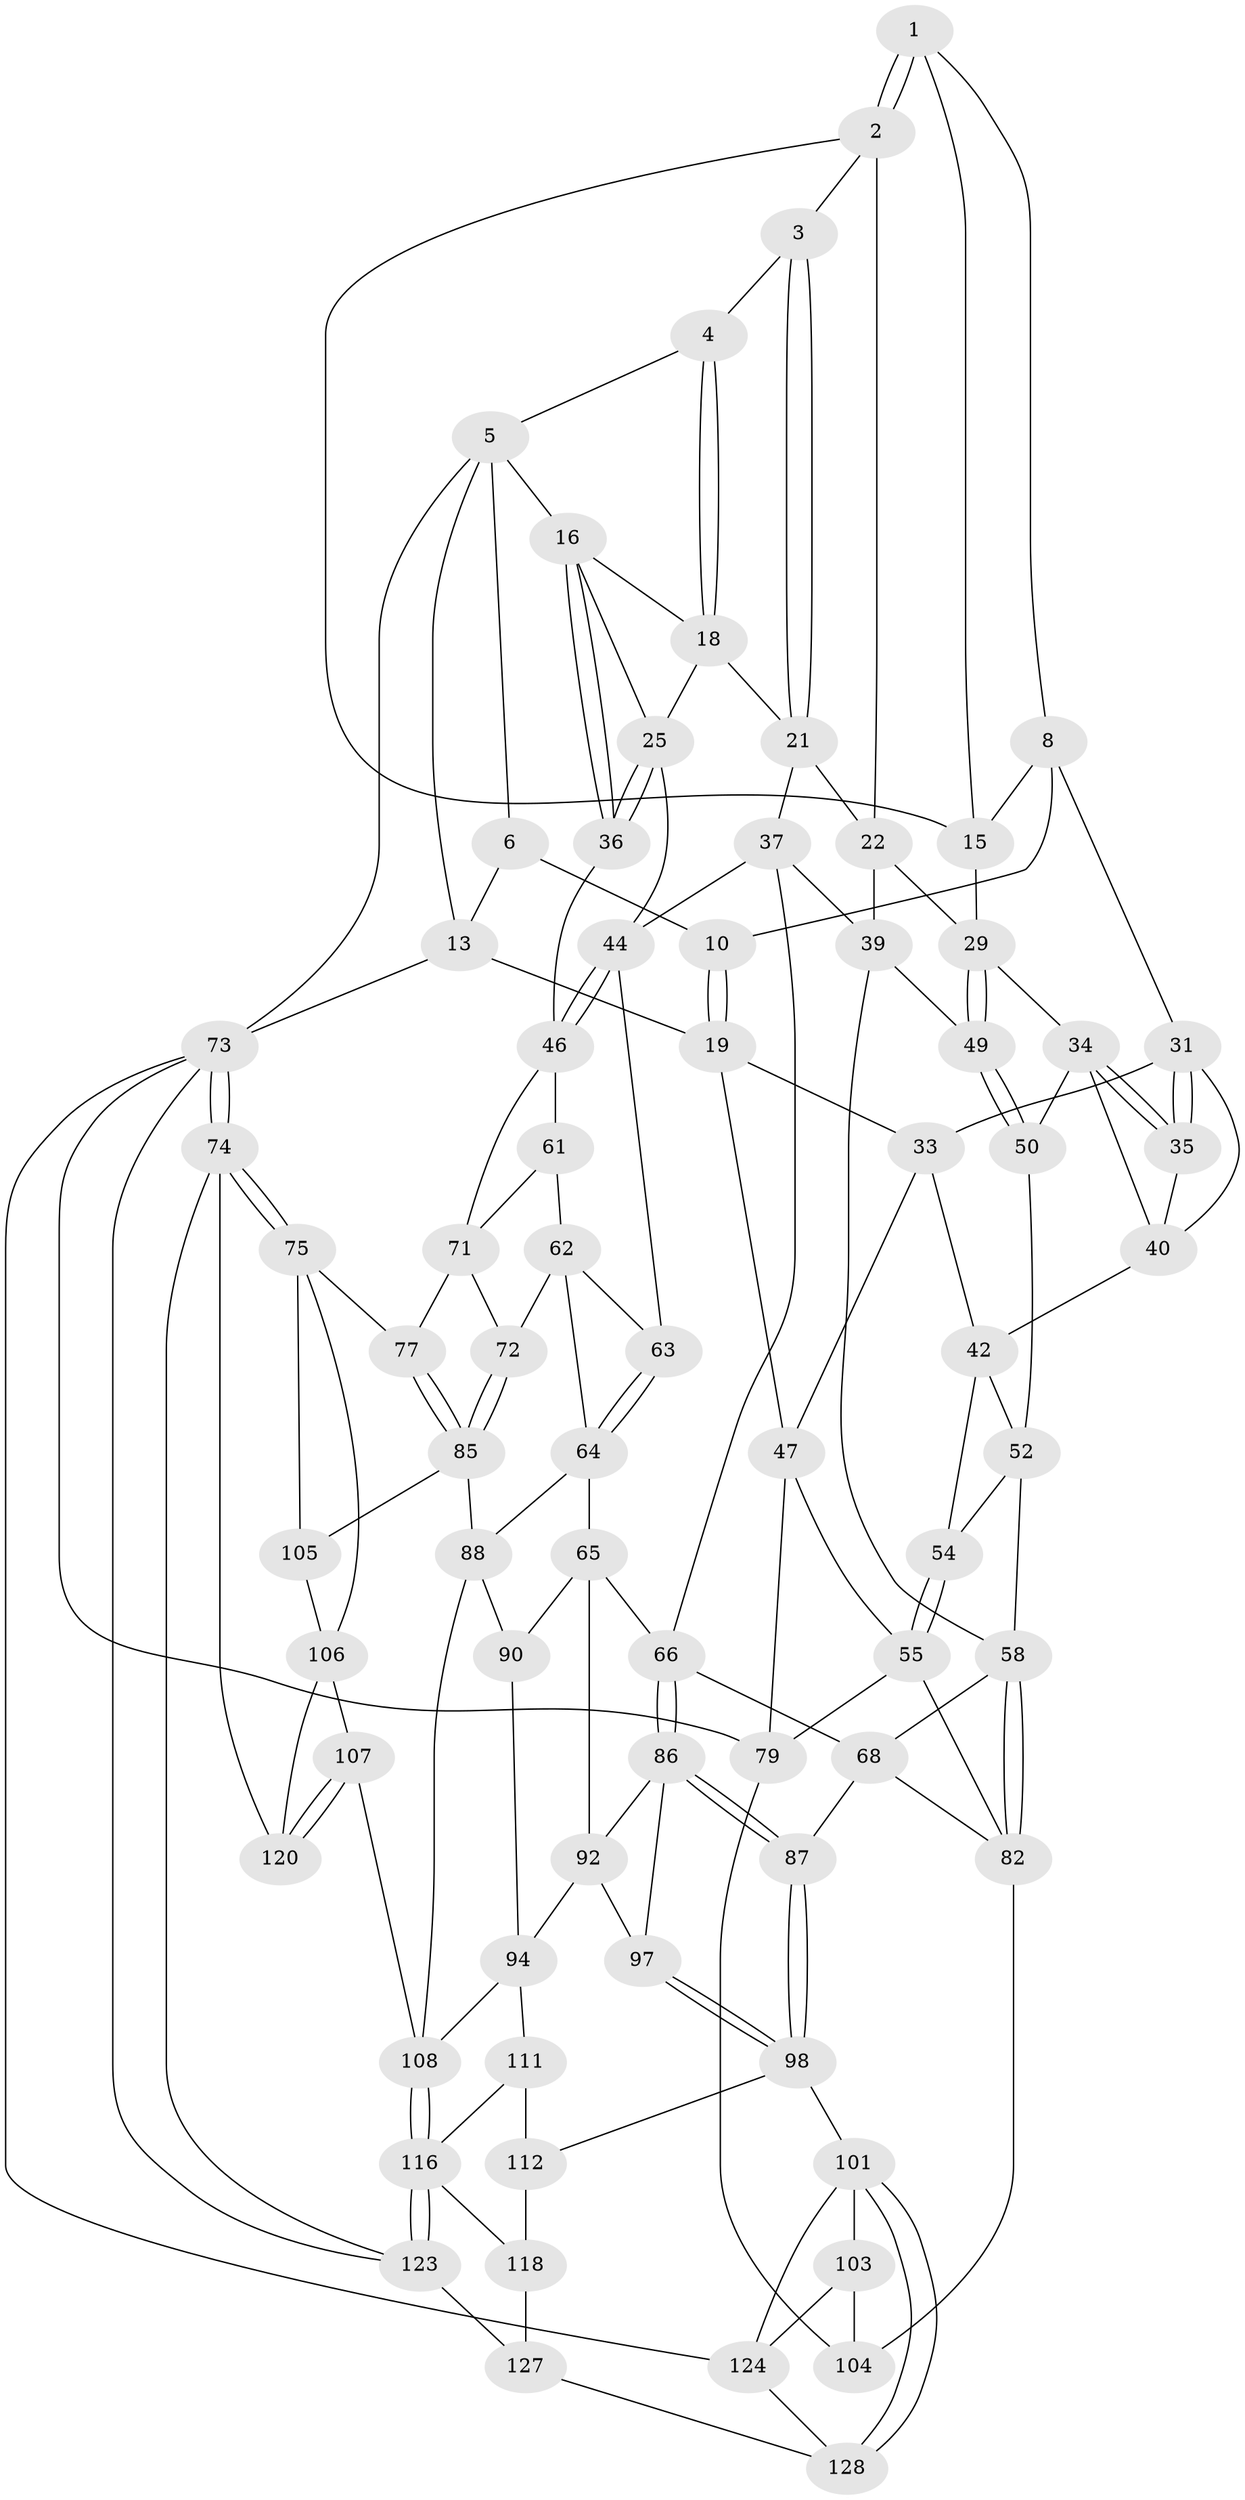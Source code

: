 // original degree distribution, {3: 0.015625, 5: 0.46875, 4: 0.265625, 6: 0.25}
// Generated by graph-tools (version 1.1) at 2025/42/03/06/25 10:42:35]
// undirected, 75 vertices, 164 edges
graph export_dot {
graph [start="1"]
  node [color=gray90,style=filled];
  1 [pos="+0.2571391783602808+0",super="+7"];
  2 [pos="+0.37081032783600365+0.07189967832913953",super="+14"];
  3 [pos="+0.5063694067915177+0.01964980443646456"];
  4 [pos="+0.5661031422703952+0"];
  5 [pos="+0.5686053444236923+0",super="+12"];
  6 [pos="+0.25241374198606775+0",super="+11"];
  8 [pos="+0.14932376467570802+0.10959500786392695",super="+9"];
  10 [pos="+0.09346597863575294+0.07313860166622205"];
  13 [pos="+0+0"];
  15 [pos="+0.3074975775817265+0.1271263683817624",super="+27"];
  16 [pos="+1+0",super="+17"];
  18 [pos="+0.6486103570301687+0.06689939608993634",super="+23"];
  19 [pos="+0+0.15299639045324806",super="+20"];
  21 [pos="+0.4795009015774574+0.15488133234089976",super="+24"];
  22 [pos="+0.4037304420812029+0.17614789636067757",super="+28"];
  25 [pos="+0.8392878865705831+0.12549380915720756",super="+26"];
  29 [pos="+0.2676873195604418+0.24258732295357388",super="+30"];
  31 [pos="+0.11656759638677838+0.14859112580263414",super="+32"];
  33 [pos="+0.08158224954582881+0.18524326647680517",super="+43"];
  34 [pos="+0.25107751622552044+0.23836876359070017",super="+48"];
  35 [pos="+0.19305862627649317+0.23485193119344486"];
  36 [pos="+1+0"];
  37 [pos="+0.5784946852946982+0.3291153811628181",super="+38"];
  39 [pos="+0.42527370447157536+0.33583233843529314",super="+51"];
  40 [pos="+0.14830156846097+0.2511070632543341",super="+41"];
  42 [pos="+0.08492391526284358+0.32480425916607014",super="+53"];
  44 [pos="+0.8345977183608119+0.33777123434785866",super="+45"];
  46 [pos="+1+0",super="+60"];
  47 [pos="+0+0.18660591351780495",super="+56"];
  49 [pos="+0.24920970531478284+0.37256818447046014"];
  50 [pos="+0.13801036081072668+0.33195021463753044"];
  52 [pos="+0.1482681959316597+0.41824147639504655",super="+57"];
  54 [pos="+0+0.43341769731221186"];
  55 [pos="+0+0.4488377162689055",super="+84"];
  58 [pos="+0.21475616303661035+0.49699028834955045",super="+59"];
  61 [pos="+0.8878556890647858+0.38911740099877307"];
  62 [pos="+0.8866488111711688+0.3884745655205873",super="+69"];
  63 [pos="+0.8348830927305544+0.3425839959482409"];
  64 [pos="+0.7387597919396416+0.5403600184440974",super="+70"];
  65 [pos="+0.728912940980395+0.5400539917061957",super="+91"];
  66 [pos="+0.5605586533881805+0.49685712243836233",super="+67"];
  68 [pos="+0.4091185386100107+0.47409086329319877",super="+81"];
  71 [pos="+0.9441322368683629+0.4436203105817052",super="+78"];
  72 [pos="+0.9179833275718594+0.5290427164470393"];
  73 [pos="+1+1",super="+80"];
  74 [pos="+1+1",super="+122"];
  75 [pos="+1+0.8834285825742234",super="+76"];
  77 [pos="+1+0.5894753006090782"];
  79 [pos="+0+0.7087108747677782",super="+99"];
  82 [pos="+0.2166438758387583+0.6334561577737918",super="+83"];
  85 [pos="+1+0.5897668479585296",super="+96"];
  86 [pos="+0.5418003861878885+0.5588578014265221",super="+93"];
  87 [pos="+0.3309794928817066+0.6531830840634035"];
  88 [pos="+0.8511065197113313+0.650911491159808",super="+89"];
  90 [pos="+0.7149526907555699+0.7235262167760533"];
  92 [pos="+0.6273212098783594+0.6617502729523347",super="+95"];
  94 [pos="+0.6581342471868046+0.7566902378249567",super="+110"];
  97 [pos="+0.5133058381639856+0.7988519107211184"];
  98 [pos="+0.4877402959889468+0.8366682427747067",super="+100"];
  101 [pos="+0.35332184000084876+0.8865542190807864",super="+102"];
  103 [pos="+0.2386481406962264+0.7919007676785788",super="+119"];
  104 [pos="+0.2015517739463529+0.6860555758642657",super="+114"];
  105 [pos="+0.9130210811810864+0.7325750274344539"];
  106 [pos="+0.9243977669065487+0.7867169598663345",super="+115"];
  107 [pos="+0.8374393421119508+0.8368017455100382"];
  108 [pos="+0.7890333964858708+0.8321571115298134",super="+109"];
  111 [pos="+0.6807356485696135+0.8303991809283506"];
  112 [pos="+0.6684051150892679+0.8372173915114117",super="+113"];
  116 [pos="+0.7696480963343243+0.8707848700935994",super="+117"];
  118 [pos="+0.675574493689258+0.887406335997505",super="+121"];
  120 [pos="+0.9090024547259548+0.8939359273534536"];
  123 [pos="+0.7870441810237422+1",super="+126"];
  124 [pos="+0.1035732911191378+1",super="+125"];
  127 [pos="+0.6206026758787063+1"];
  128 [pos="+0.30171361646219963+1"];
  1 -- 2;
  1 -- 2;
  1 -- 8;
  1 -- 15;
  2 -- 3;
  2 -- 22;
  2 -- 15;
  3 -- 4;
  3 -- 21;
  3 -- 21;
  4 -- 5;
  4 -- 18;
  4 -- 18;
  5 -- 6;
  5 -- 16;
  5 -- 73;
  5 -- 13;
  6 -- 10;
  6 -- 13;
  8 -- 10;
  8 -- 31;
  8 -- 15;
  10 -- 19;
  10 -- 19;
  13 -- 19;
  13 -- 73;
  15 -- 29;
  16 -- 36;
  16 -- 36;
  16 -- 25;
  16 -- 18;
  18 -- 25;
  18 -- 21;
  19 -- 33;
  19 -- 47;
  21 -- 22;
  21 -- 37;
  22 -- 29;
  22 -- 39;
  25 -- 36;
  25 -- 36;
  25 -- 44;
  29 -- 49;
  29 -- 49;
  29 -- 34;
  31 -- 35;
  31 -- 35;
  31 -- 40;
  31 -- 33;
  33 -- 42;
  33 -- 47;
  34 -- 35;
  34 -- 35;
  34 -- 40;
  34 -- 50;
  35 -- 40;
  36 -- 46;
  37 -- 44;
  37 -- 39;
  37 -- 66;
  39 -- 49;
  39 -- 58;
  40 -- 42;
  42 -- 52;
  42 -- 54;
  44 -- 46;
  44 -- 46;
  44 -- 63;
  46 -- 61;
  46 -- 71;
  47 -- 79;
  47 -- 55;
  49 -- 50;
  49 -- 50;
  50 -- 52;
  52 -- 58;
  52 -- 54;
  54 -- 55;
  54 -- 55;
  55 -- 79;
  55 -- 82;
  58 -- 82;
  58 -- 82;
  58 -- 68;
  61 -- 62;
  61 -- 71;
  62 -- 63;
  62 -- 72;
  62 -- 64;
  63 -- 64;
  63 -- 64;
  64 -- 65;
  64 -- 88;
  65 -- 66;
  65 -- 90;
  65 -- 92;
  66 -- 86;
  66 -- 86;
  66 -- 68;
  68 -- 82;
  68 -- 87;
  71 -- 72;
  71 -- 77;
  72 -- 85;
  72 -- 85;
  73 -- 74;
  73 -- 74;
  73 -- 124;
  73 -- 79;
  73 -- 123;
  74 -- 75;
  74 -- 75;
  74 -- 120;
  74 -- 123;
  75 -- 105;
  75 -- 77;
  75 -- 106;
  77 -- 85;
  77 -- 85;
  79 -- 104;
  82 -- 104;
  85 -- 88;
  85 -- 105;
  86 -- 87;
  86 -- 87;
  86 -- 97;
  86 -- 92;
  87 -- 98;
  87 -- 98;
  88 -- 90;
  88 -- 108;
  90 -- 94;
  92 -- 97;
  92 -- 94;
  94 -- 108;
  94 -- 111;
  97 -- 98;
  97 -- 98;
  98 -- 112;
  98 -- 101;
  101 -- 128;
  101 -- 128;
  101 -- 124;
  101 -- 103;
  103 -- 104 [weight=2];
  103 -- 124;
  105 -- 106;
  106 -- 107;
  106 -- 120;
  107 -- 108;
  107 -- 120;
  107 -- 120;
  108 -- 116;
  108 -- 116;
  111 -- 112;
  111 -- 116;
  112 -- 118 [weight=2];
  116 -- 123;
  116 -- 123;
  116 -- 118;
  118 -- 127;
  123 -- 127;
  124 -- 128;
  127 -- 128;
}
